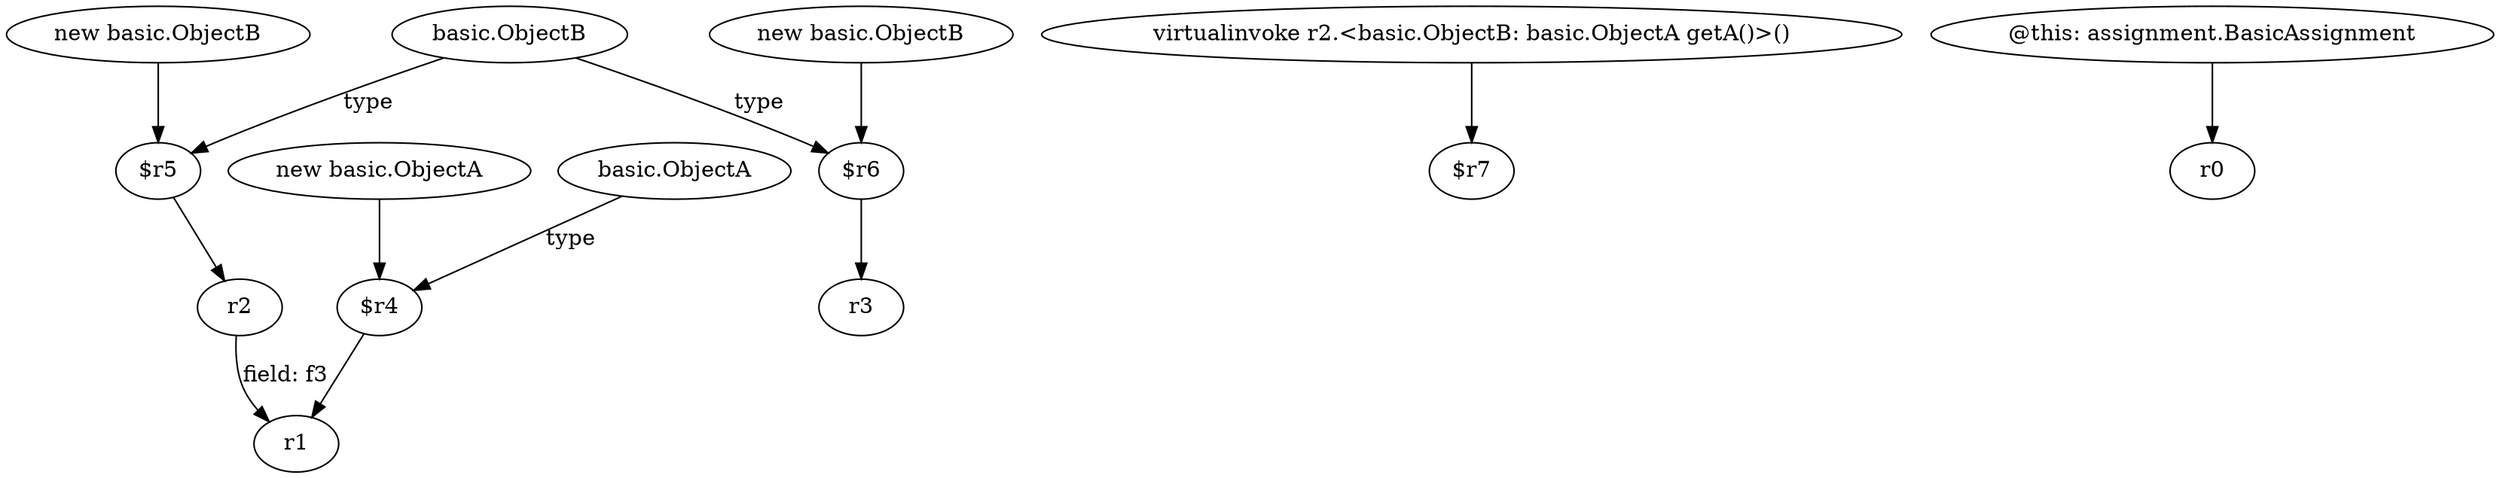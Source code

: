 digraph g {
0[label="new basic.ObjectB"]
1[label="$r5"]
0->1[label=""]
2[label="virtualinvoke r2.<basic.ObjectB: basic.ObjectA getA()>()"]
3[label="$r7"]
2->3[label=""]
4[label="basic.ObjectB"]
5[label="$r6"]
4->5[label="type"]
6[label="@this: assignment.BasicAssignment"]
7[label="r0"]
6->7[label=""]
8[label="new basic.ObjectA"]
9[label="$r4"]
8->9[label=""]
10[label="new basic.ObjectB"]
10->5[label=""]
4->1[label="type"]
11[label="r2"]
12[label="r1"]
11->12[label="field: f3"]
13[label="basic.ObjectA"]
13->9[label="type"]
1->11[label=""]
14[label="r3"]
5->14[label=""]
9->12[label=""]
}
